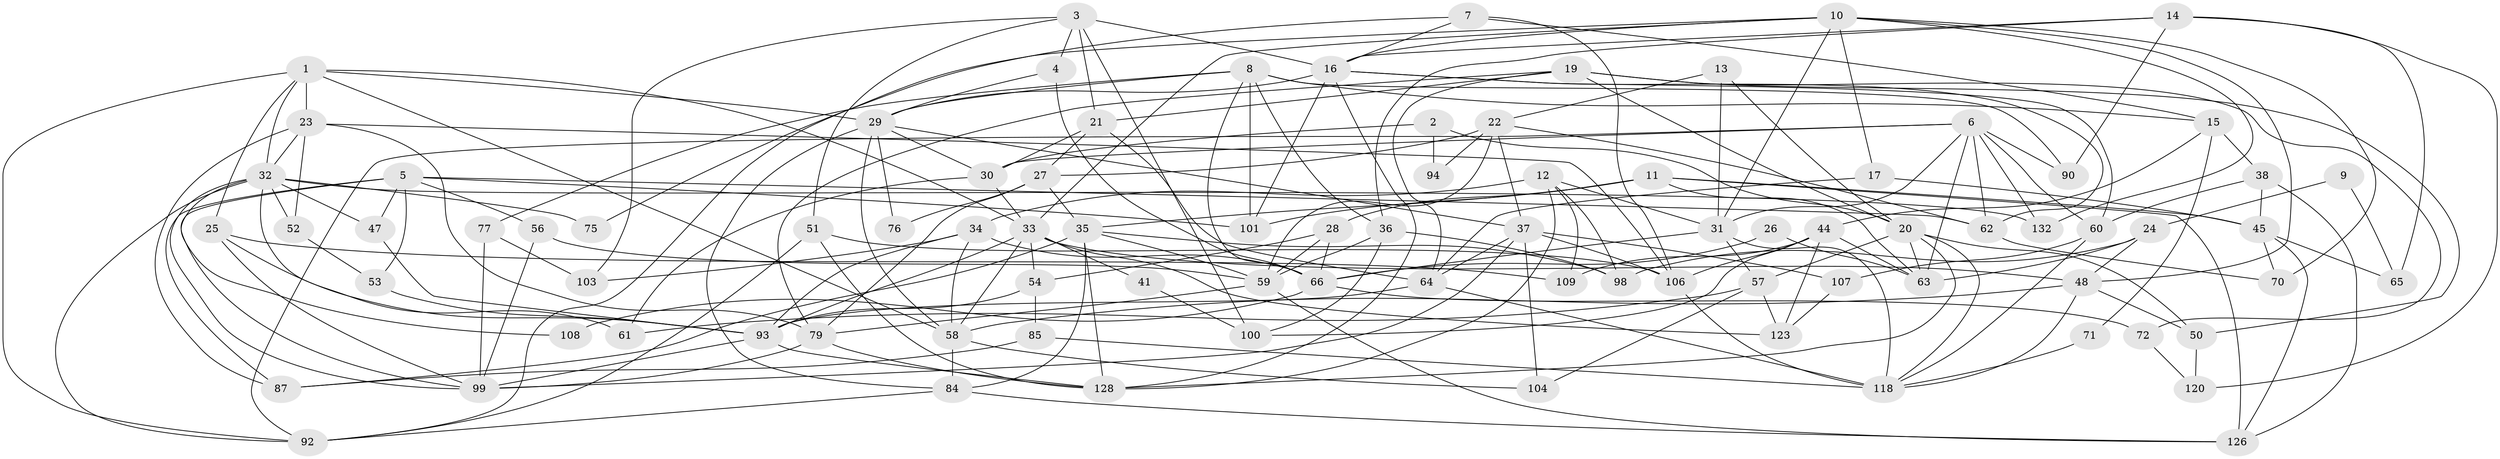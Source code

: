 // original degree distribution, {6: 0.09774436090225563, 3: 0.3007518796992481, 5: 0.15037593984962405, 4: 0.2706766917293233, 2: 0.12030075187969924, 7: 0.045112781954887216, 8: 0.015037593984962405}
// Generated by graph-tools (version 1.1) at 2025/11/02/27/25 16:11:18]
// undirected, 88 vertices, 216 edges
graph export_dot {
graph [start="1"]
  node [color=gray90,style=filled];
  1 [super="+73"];
  2;
  3;
  4;
  5 [super="+18"];
  6 [super="+67"];
  7 [super="+111"];
  8 [super="+42"];
  9;
  10 [super="+43"];
  11 [super="+69"];
  12 [super="+129"];
  13;
  14;
  15 [super="+102"];
  16 [super="+110"];
  17 [super="+46"];
  19 [super="+40"];
  20 [super="+121"];
  21 [super="+86"];
  22 [super="+119"];
  23 [super="+74"];
  24;
  25;
  26;
  27;
  28;
  29 [super="+81"];
  30 [super="+117"];
  31 [super="+49"];
  32 [super="+113"];
  33 [super="+91"];
  34 [super="+39"];
  35 [super="+83"];
  36 [super="+95"];
  37 [super="+88"];
  38;
  41;
  44 [super="+82"];
  45 [super="+115"];
  47;
  48 [super="+68"];
  50 [super="+55"];
  51;
  52;
  53;
  54;
  56;
  57 [super="+97"];
  58 [super="+116"];
  59 [super="+80"];
  60 [super="+114"];
  61;
  62 [super="+125"];
  63;
  64 [super="+78"];
  65;
  66 [super="+96"];
  70;
  71;
  72;
  75;
  76;
  77;
  79 [super="+130"];
  84 [super="+89"];
  85;
  87;
  90;
  92 [super="+127"];
  93 [super="+122"];
  94;
  98 [super="+112"];
  99 [super="+131"];
  100 [super="+105"];
  101;
  103;
  104;
  106 [super="+124"];
  107;
  108;
  109;
  118 [super="+133"];
  120;
  123;
  126;
  128;
  132;
  1 -- 33;
  1 -- 25;
  1 -- 32;
  1 -- 29;
  1 -- 58;
  1 -- 92;
  1 -- 23;
  2 -- 94;
  2 -- 20;
  2 -- 30;
  3 -- 51;
  3 -- 103;
  3 -- 4;
  3 -- 16;
  3 -- 21;
  3 -- 100;
  4 -- 29;
  4 -- 66;
  5 -- 101;
  5 -- 62;
  5 -- 56;
  5 -- 87;
  5 -- 53;
  5 -- 99;
  5 -- 47;
  6 -- 132 [weight=2];
  6 -- 31;
  6 -- 90;
  6 -- 60;
  6 -- 92;
  6 -- 62;
  6 -- 63;
  6 -- 30;
  7 -- 15;
  7 -- 16;
  7 -- 106;
  7 -- 75;
  8 -- 90;
  8 -- 101;
  8 -- 66;
  8 -- 36;
  8 -- 77;
  8 -- 29;
  8 -- 15;
  9 -- 24;
  9 -- 65;
  10 -- 33;
  10 -- 48;
  10 -- 16;
  10 -- 132;
  10 -- 70;
  10 -- 92;
  10 -- 31;
  10 -- 17;
  11 -- 28;
  11 -- 45;
  11 -- 63;
  11 -- 101;
  11 -- 35;
  11 -- 126;
  12 -- 128;
  12 -- 31;
  12 -- 34;
  12 -- 109;
  12 -- 98;
  13 -- 31;
  13 -- 22;
  13 -- 20;
  14 -- 16;
  14 -- 36;
  14 -- 65;
  14 -- 90;
  14 -- 120;
  15 -- 71;
  15 -- 44;
  15 -- 38;
  16 -- 29;
  16 -- 62;
  16 -- 60;
  16 -- 128;
  16 -- 101;
  17 -- 45;
  17 -- 64;
  19 -- 72;
  19 -- 50 [weight=2];
  19 -- 79;
  19 -- 20;
  19 -- 21;
  19 -- 64;
  20 -- 128;
  20 -- 118;
  20 -- 63;
  20 -- 57;
  20 -- 50;
  21 -- 27;
  21 -- 64;
  21 -- 30;
  22 -- 59;
  22 -- 94;
  22 -- 62;
  22 -- 27;
  22 -- 37;
  23 -- 52;
  23 -- 87;
  23 -- 32;
  23 -- 106;
  23 -- 79;
  24 -- 98;
  24 -- 63;
  24 -- 48;
  25 -- 109;
  25 -- 93;
  25 -- 99;
  26 -- 66;
  26 -- 63;
  27 -- 79;
  27 -- 35;
  27 -- 76;
  28 -- 54;
  28 -- 59;
  28 -- 66;
  29 -- 58;
  29 -- 76;
  29 -- 37;
  29 -- 84;
  29 -- 30;
  30 -- 33;
  30 -- 61;
  31 -- 66;
  31 -- 57;
  31 -- 118;
  32 -- 92;
  32 -- 52;
  32 -- 61;
  32 -- 75;
  32 -- 108;
  32 -- 99;
  32 -- 132;
  32 -- 47;
  33 -- 41;
  33 -- 123;
  33 -- 48;
  33 -- 58;
  33 -- 93;
  33 -- 54;
  34 -- 58;
  34 -- 103;
  34 -- 93;
  34 -- 66;
  35 -- 84;
  35 -- 128;
  35 -- 87;
  35 -- 98;
  35 -- 59;
  36 -- 98 [weight=2];
  36 -- 59;
  36 -- 100;
  37 -- 64;
  37 -- 107;
  37 -- 99;
  37 -- 104;
  37 -- 106;
  38 -- 45;
  38 -- 126;
  38 -- 60;
  41 -- 100;
  44 -- 123;
  44 -- 109;
  44 -- 63;
  44 -- 100;
  44 -- 106;
  45 -- 70;
  45 -- 65;
  45 -- 126;
  47 -- 93;
  48 -- 58;
  48 -- 50;
  48 -- 118;
  50 -- 120;
  51 -- 128;
  51 -- 92;
  51 -- 106;
  52 -- 53;
  53 -- 93;
  54 -- 85;
  54 -- 93;
  56 -- 99;
  56 -- 59;
  57 -- 123;
  57 -- 104;
  57 -- 61;
  58 -- 84;
  58 -- 104;
  59 -- 79;
  59 -- 126;
  60 -- 118;
  60 -- 107;
  62 -- 70;
  64 -- 118;
  64 -- 93;
  66 -- 72 [weight=2];
  66 -- 108;
  71 -- 118;
  72 -- 120;
  77 -- 103;
  77 -- 99;
  79 -- 99;
  79 -- 128;
  84 -- 92;
  84 -- 126;
  85 -- 87;
  85 -- 118;
  93 -- 128;
  93 -- 99;
  106 -- 118 [weight=2];
  107 -- 123;
}
